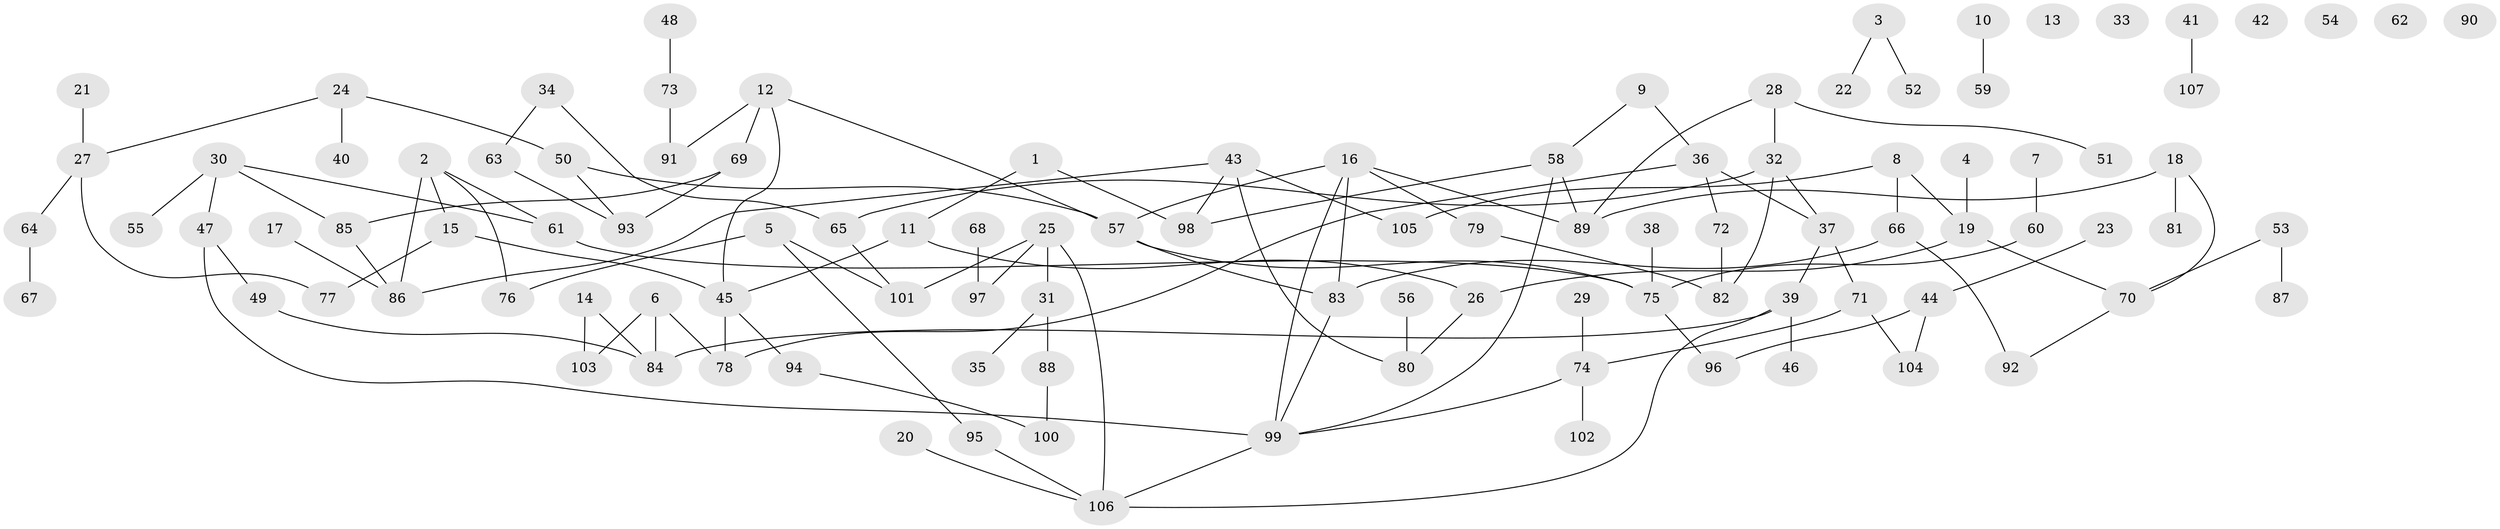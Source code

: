 // coarse degree distribution, {4: 0.14925373134328357, 3: 0.29850746268656714, 2: 0.23880597014925373, 5: 0.1044776119402985, 6: 0.014925373134328358, 1: 0.19402985074626866}
// Generated by graph-tools (version 1.1) at 2025/35/03/04/25 23:35:48]
// undirected, 107 vertices, 128 edges
graph export_dot {
  node [color=gray90,style=filled];
  1;
  2;
  3;
  4;
  5;
  6;
  7;
  8;
  9;
  10;
  11;
  12;
  13;
  14;
  15;
  16;
  17;
  18;
  19;
  20;
  21;
  22;
  23;
  24;
  25;
  26;
  27;
  28;
  29;
  30;
  31;
  32;
  33;
  34;
  35;
  36;
  37;
  38;
  39;
  40;
  41;
  42;
  43;
  44;
  45;
  46;
  47;
  48;
  49;
  50;
  51;
  52;
  53;
  54;
  55;
  56;
  57;
  58;
  59;
  60;
  61;
  62;
  63;
  64;
  65;
  66;
  67;
  68;
  69;
  70;
  71;
  72;
  73;
  74;
  75;
  76;
  77;
  78;
  79;
  80;
  81;
  82;
  83;
  84;
  85;
  86;
  87;
  88;
  89;
  90;
  91;
  92;
  93;
  94;
  95;
  96;
  97;
  98;
  99;
  100;
  101;
  102;
  103;
  104;
  105;
  106;
  107;
  1 -- 11;
  1 -- 98;
  2 -- 15;
  2 -- 61;
  2 -- 76;
  2 -- 86;
  3 -- 22;
  3 -- 52;
  4 -- 19;
  5 -- 76;
  5 -- 95;
  5 -- 101;
  6 -- 78;
  6 -- 84;
  6 -- 103;
  7 -- 60;
  8 -- 19;
  8 -- 66;
  8 -- 105;
  9 -- 36;
  9 -- 58;
  10 -- 59;
  11 -- 26;
  11 -- 45;
  12 -- 45;
  12 -- 57;
  12 -- 69;
  12 -- 91;
  14 -- 84;
  14 -- 103;
  15 -- 45;
  15 -- 77;
  16 -- 57;
  16 -- 79;
  16 -- 83;
  16 -- 89;
  16 -- 99;
  17 -- 86;
  18 -- 70;
  18 -- 81;
  18 -- 89;
  19 -- 26;
  19 -- 70;
  20 -- 106;
  21 -- 27;
  23 -- 44;
  24 -- 27;
  24 -- 40;
  24 -- 50;
  25 -- 31;
  25 -- 97;
  25 -- 101;
  25 -- 106;
  26 -- 80;
  27 -- 64;
  27 -- 77;
  28 -- 32;
  28 -- 51;
  28 -- 89;
  29 -- 74;
  30 -- 47;
  30 -- 55;
  30 -- 61;
  30 -- 85;
  31 -- 35;
  31 -- 88;
  32 -- 37;
  32 -- 65;
  32 -- 82;
  34 -- 63;
  34 -- 65;
  36 -- 37;
  36 -- 72;
  36 -- 78;
  37 -- 39;
  37 -- 71;
  38 -- 75;
  39 -- 46;
  39 -- 84;
  39 -- 106;
  41 -- 107;
  43 -- 80;
  43 -- 86;
  43 -- 98;
  43 -- 105;
  44 -- 96;
  44 -- 104;
  45 -- 78;
  45 -- 94;
  47 -- 49;
  47 -- 99;
  48 -- 73;
  49 -- 84;
  50 -- 57;
  50 -- 93;
  53 -- 70;
  53 -- 87;
  56 -- 80;
  57 -- 75;
  57 -- 83;
  58 -- 89;
  58 -- 98;
  58 -- 99;
  60 -- 75;
  61 -- 75;
  63 -- 93;
  64 -- 67;
  65 -- 101;
  66 -- 83;
  66 -- 92;
  68 -- 97;
  69 -- 85;
  69 -- 93;
  70 -- 92;
  71 -- 74;
  71 -- 104;
  72 -- 82;
  73 -- 91;
  74 -- 99;
  74 -- 102;
  75 -- 96;
  79 -- 82;
  83 -- 99;
  85 -- 86;
  88 -- 100;
  94 -- 100;
  95 -- 106;
  99 -- 106;
}
